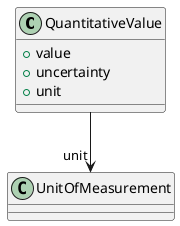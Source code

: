@startuml
class QuantitativeValue {
+value
+uncertainty
+unit

}
QuantitativeValue -d-> "unit" UnitOfMeasurement

@enduml